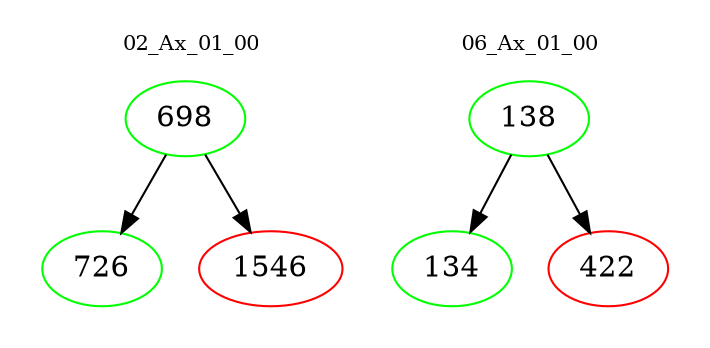 digraph{
subgraph cluster_0 {
color = white
label = "02_Ax_01_00";
fontsize=10;
T0_698 [label="698", color="green"]
T0_698 -> T0_726 [color="black"]
T0_726 [label="726", color="green"]
T0_698 -> T0_1546 [color="black"]
T0_1546 [label="1546", color="red"]
}
subgraph cluster_1 {
color = white
label = "06_Ax_01_00";
fontsize=10;
T1_138 [label="138", color="green"]
T1_138 -> T1_134 [color="black"]
T1_134 [label="134", color="green"]
T1_138 -> T1_422 [color="black"]
T1_422 [label="422", color="red"]
}
}
